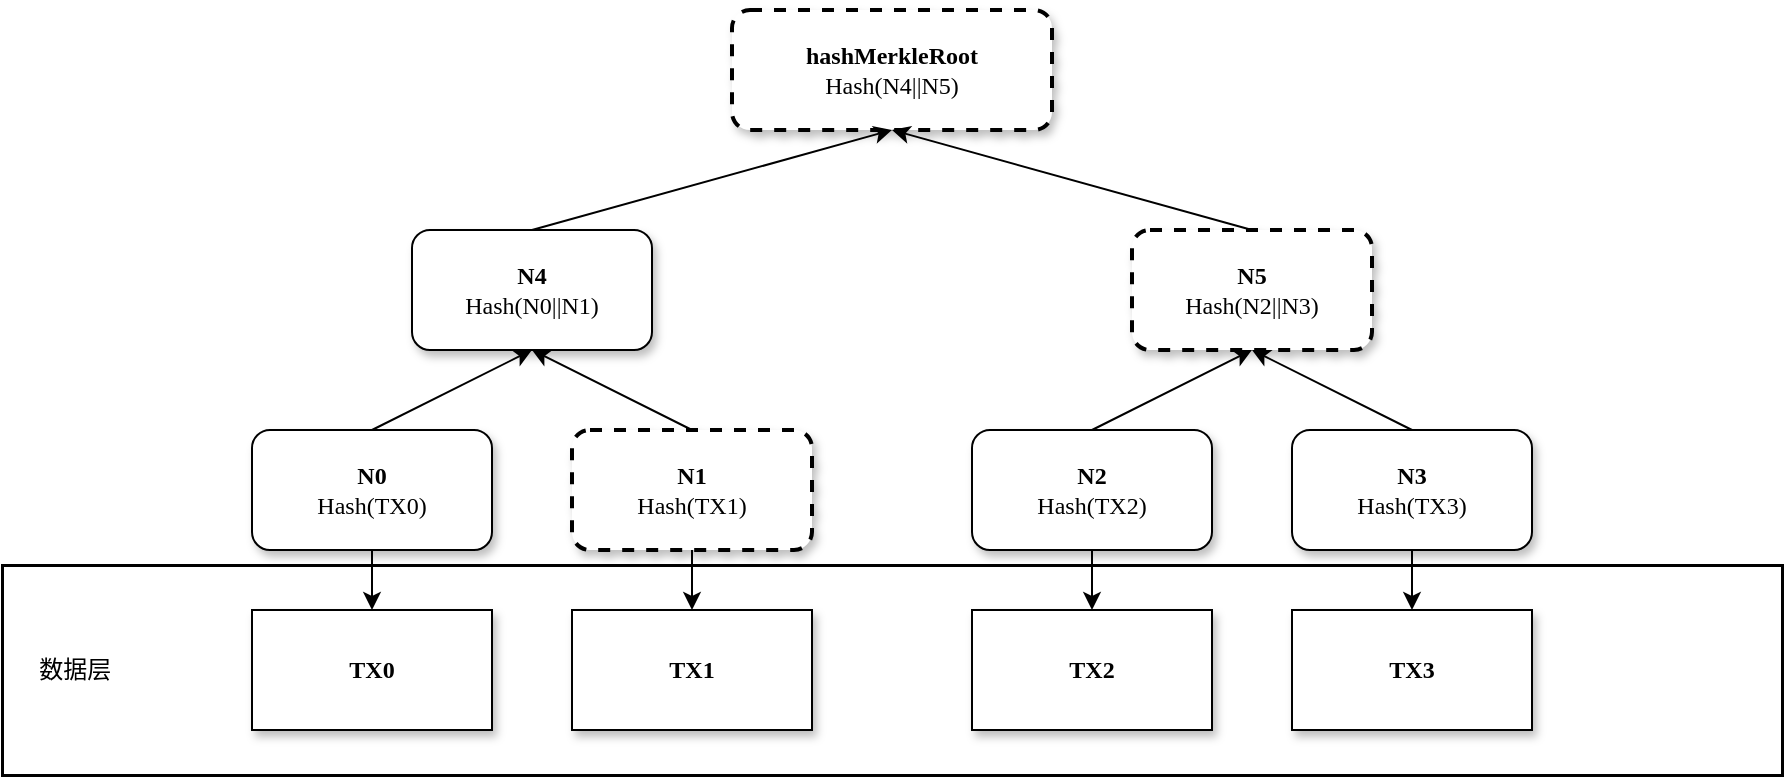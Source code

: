 <mxfile version="21.6.8" type="github">
  <diagram name="Page-1" id="10a91c8b-09ff-31b1-d368-03940ed4cc9e">
    <mxGraphModel dx="1646" dy="743" grid="1" gridSize="10" guides="1" tooltips="1" connect="1" arrows="1" fold="1" page="1" pageScale="1" pageWidth="1100" pageHeight="850" background="none" math="0" shadow="0">
      <root>
        <mxCell id="0" />
        <mxCell id="1" parent="0" />
        <mxCell id="62893188c0fa7362-1" value="&lt;b&gt;hashMerkleRoot&lt;/b&gt;&lt;br&gt;Hash(N4||N5)" style="whiteSpace=wrap;html=1;rounded=1;shadow=1;labelBackgroundColor=none;strokeWidth=2;fontFamily=Verdana;fontSize=12;align=center;dashed=1;" parent="1" vertex="1">
          <mxGeometry x="520" y="30" width="160" height="60" as="geometry" />
        </mxCell>
        <mxCell id="du_VLxP9npXnoioeT4nY-35" style="edgeStyle=none;rounded=1;orthogonalLoop=1;jettySize=auto;html=1;exitX=0.5;exitY=0;exitDx=0;exitDy=0;entryX=0.5;entryY=1;entryDx=0;entryDy=0;" edge="1" parent="1" source="62893188c0fa7362-2" target="62893188c0fa7362-1">
          <mxGeometry relative="1" as="geometry" />
        </mxCell>
        <mxCell id="62893188c0fa7362-2" value="&lt;span&gt;&lt;b&gt;N4&lt;/b&gt;&lt;br&gt;Hash(N0||N1)&lt;/span&gt;" style="whiteSpace=wrap;html=1;rounded=1;shadow=1;labelBackgroundColor=none;strokeWidth=1;fontFamily=Verdana;fontSize=12;align=center;" parent="1" vertex="1">
          <mxGeometry x="360" y="140" width="120" height="60" as="geometry" />
        </mxCell>
        <mxCell id="du_VLxP9npXnoioeT4nY-21" style="edgeStyle=none;rounded=1;orthogonalLoop=1;jettySize=auto;html=1;exitX=0.5;exitY=0;exitDx=0;exitDy=0;entryX=0.5;entryY=1;entryDx=0;entryDy=0;" edge="1" parent="1" source="62893188c0fa7362-8" target="62893188c0fa7362-2">
          <mxGeometry relative="1" as="geometry" />
        </mxCell>
        <mxCell id="du_VLxP9npXnoioeT4nY-27" value="" style="edgeStyle=none;rounded=1;orthogonalLoop=1;jettySize=auto;html=1;" edge="1" parent="1" source="62893188c0fa7362-8" target="du_VLxP9npXnoioeT4nY-26">
          <mxGeometry relative="1" as="geometry" />
        </mxCell>
        <mxCell id="62893188c0fa7362-8" value="&lt;b&gt;N0&lt;/b&gt;&lt;br&gt;Hash(TX0)" style="whiteSpace=wrap;html=1;rounded=1;shadow=1;labelBackgroundColor=none;strokeWidth=1;fontFamily=Verdana;fontSize=12;align=center;" parent="1" vertex="1">
          <mxGeometry x="280" y="240" width="120" height="60" as="geometry" />
        </mxCell>
        <mxCell id="du_VLxP9npXnoioeT4nY-22" style="edgeStyle=none;rounded=1;orthogonalLoop=1;jettySize=auto;html=1;exitX=0.5;exitY=0;exitDx=0;exitDy=0;entryX=0.5;entryY=1;entryDx=0;entryDy=0;" edge="1" parent="1" source="62893188c0fa7362-9" target="62893188c0fa7362-2">
          <mxGeometry relative="1" as="geometry" />
        </mxCell>
        <mxCell id="du_VLxP9npXnoioeT4nY-29" value="" style="edgeStyle=none;rounded=1;orthogonalLoop=1;jettySize=auto;html=1;" edge="1" parent="1" source="62893188c0fa7362-9" target="du_VLxP9npXnoioeT4nY-28">
          <mxGeometry relative="1" as="geometry" />
        </mxCell>
        <mxCell id="62893188c0fa7362-9" value="&lt;span&gt;&lt;b&gt;N1&lt;/b&gt;&lt;br&gt;Hash(TX1)&lt;/span&gt;" style="whiteSpace=wrap;html=1;rounded=1;shadow=1;labelBackgroundColor=none;strokeWidth=2;fontFamily=Verdana;fontSize=12;align=center;dashed=1;" parent="1" vertex="1">
          <mxGeometry x="440" y="240" width="120" height="60" as="geometry" />
        </mxCell>
        <mxCell id="du_VLxP9npXnoioeT4nY-25" style="edgeStyle=none;rounded=1;orthogonalLoop=1;jettySize=auto;html=1;exitX=0.5;exitY=0;exitDx=0;exitDy=0;entryX=0.5;entryY=1;entryDx=0;entryDy=0;" edge="1" parent="1" source="du_VLxP9npXnoioeT4nY-2" target="du_VLxP9npXnoioeT4nY-34">
          <mxGeometry relative="1" as="geometry">
            <mxPoint x="770" y="220" as="targetPoint" />
          </mxGeometry>
        </mxCell>
        <mxCell id="du_VLxP9npXnoioeT4nY-31" value="" style="edgeStyle=none;rounded=1;orthogonalLoop=1;jettySize=auto;html=1;" edge="1" parent="1" source="du_VLxP9npXnoioeT4nY-2" target="du_VLxP9npXnoioeT4nY-30">
          <mxGeometry relative="1" as="geometry" />
        </mxCell>
        <mxCell id="du_VLxP9npXnoioeT4nY-2" value="&lt;span&gt;&lt;b&gt;N2&lt;/b&gt;&lt;br&gt;Hash(TX2)&lt;/span&gt;" style="whiteSpace=wrap;html=1;rounded=1;shadow=1;labelBackgroundColor=none;strokeWidth=1;fontFamily=Verdana;fontSize=12;align=center;" vertex="1" parent="1">
          <mxGeometry x="640" y="240" width="120" height="60" as="geometry" />
        </mxCell>
        <mxCell id="du_VLxP9npXnoioeT4nY-24" style="edgeStyle=none;rounded=1;orthogonalLoop=1;jettySize=auto;html=1;exitX=0.5;exitY=0;exitDx=0;exitDy=0;entryX=0.5;entryY=1;entryDx=0;entryDy=0;" edge="1" parent="1" source="du_VLxP9npXnoioeT4nY-3" target="du_VLxP9npXnoioeT4nY-34">
          <mxGeometry relative="1" as="geometry">
            <mxPoint x="810" y="210" as="targetPoint" />
          </mxGeometry>
        </mxCell>
        <mxCell id="du_VLxP9npXnoioeT4nY-33" value="" style="edgeStyle=none;rounded=1;orthogonalLoop=1;jettySize=auto;html=1;" edge="1" parent="1" source="du_VLxP9npXnoioeT4nY-3" target="du_VLxP9npXnoioeT4nY-32">
          <mxGeometry relative="1" as="geometry" />
        </mxCell>
        <mxCell id="du_VLxP9npXnoioeT4nY-3" value="&lt;span&gt;&lt;b&gt;N3&lt;/b&gt;&lt;br&gt;Hash(TX3)&lt;/span&gt;" style="whiteSpace=wrap;html=1;rounded=1;shadow=1;labelBackgroundColor=none;strokeWidth=1;fontFamily=Verdana;fontSize=12;align=center;" vertex="1" parent="1">
          <mxGeometry x="800" y="240" width="120" height="60" as="geometry" />
        </mxCell>
        <mxCell id="du_VLxP9npXnoioeT4nY-26" value="&lt;b&gt;TX0&lt;/b&gt;" style="whiteSpace=wrap;html=1;fontFamily=Verdana;rounded=0;shadow=1;labelBackgroundColor=none;strokeWidth=1;" vertex="1" parent="1">
          <mxGeometry x="280" y="330" width="120" height="60" as="geometry" />
        </mxCell>
        <mxCell id="du_VLxP9npXnoioeT4nY-28" value="&lt;b&gt;TX1&lt;/b&gt;" style="rounded=0;whiteSpace=wrap;html=1;fontFamily=Verdana;shadow=1;labelBackgroundColor=none;strokeWidth=1;" vertex="1" parent="1">
          <mxGeometry x="440" y="330" width="120" height="60" as="geometry" />
        </mxCell>
        <mxCell id="du_VLxP9npXnoioeT4nY-30" value="&lt;b&gt;TX2&lt;/b&gt;" style="rounded=0;whiteSpace=wrap;html=1;fontFamily=Verdana;shadow=1;labelBackgroundColor=none;strokeWidth=1;" vertex="1" parent="1">
          <mxGeometry x="640" y="330" width="120" height="60" as="geometry" />
        </mxCell>
        <mxCell id="du_VLxP9npXnoioeT4nY-37" value="&amp;nbsp; &amp;nbsp; &amp;nbsp;数据层" style="whiteSpace=wrap;html=1;rounded=0;strokeWidth=1.5;fillColor=none;align=left;" vertex="1" parent="1">
          <mxGeometry x="155" y="307.5" width="890" height="105" as="geometry" />
        </mxCell>
        <mxCell id="du_VLxP9npXnoioeT4nY-32" value="&lt;b&gt;TX3&lt;/b&gt;" style="whiteSpace=wrap;html=1;fontFamily=Verdana;rounded=0;shadow=1;labelBackgroundColor=none;strokeWidth=1;" vertex="1" parent="1">
          <mxGeometry x="800" y="330" width="120" height="60" as="geometry" />
        </mxCell>
        <mxCell id="du_VLxP9npXnoioeT4nY-36" style="edgeStyle=none;rounded=1;orthogonalLoop=1;jettySize=auto;html=1;exitX=0.5;exitY=0;exitDx=0;exitDy=0;entryX=0.5;entryY=1;entryDx=0;entryDy=0;" edge="1" parent="1" source="du_VLxP9npXnoioeT4nY-34" target="62893188c0fa7362-1">
          <mxGeometry relative="1" as="geometry" />
        </mxCell>
        <mxCell id="du_VLxP9npXnoioeT4nY-34" value="&lt;span&gt;&lt;b&gt;N5&lt;/b&gt;&lt;br&gt;Hash(N2||N3)&lt;/span&gt;" style="whiteSpace=wrap;html=1;rounded=1;shadow=1;labelBackgroundColor=none;strokeWidth=2;fontFamily=Verdana;fontSize=12;align=center;dashed=1;" vertex="1" parent="1">
          <mxGeometry x="720" y="140" width="120" height="60" as="geometry" />
        </mxCell>
      </root>
    </mxGraphModel>
  </diagram>
</mxfile>

